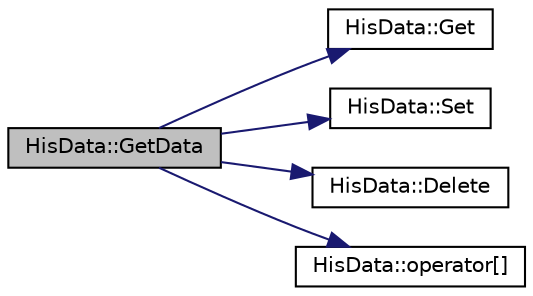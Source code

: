 digraph "HisData::GetData"
{
  edge [fontname="Helvetica",fontsize="10",labelfontname="Helvetica",labelfontsize="10"];
  node [fontname="Helvetica",fontsize="10",shape=record];
  rankdir="LR";
  Node1 [label="HisData::GetData",height=0.2,width=0.4,color="black", fillcolor="grey75", style="filled", fontcolor="black"];
  Node1 -> Node2 [color="midnightblue",fontsize="10",style="solid",fontname="Helvetica"];
  Node2 [label="HisData::Get",height=0.2,width=0.4,color="black", fillcolor="white", style="filled",URL="$d7/d2e/class_his_data.html#a69d1c50363a5f9c44ef8538530599f40",tooltip="Return an element of the array. "];
  Node1 -> Node3 [color="midnightblue",fontsize="10",style="solid",fontname="Helvetica"];
  Node3 [label="HisData::Set",height=0.2,width=0.4,color="black", fillcolor="white", style="filled",URL="$d7/d2e/class_his_data.html#a939752c8da98b0953ab3d5bc578d391b",tooltip="Set an element of the array at a given index. "];
  Node1 -> Node4 [color="midnightblue",fontsize="10",style="solid",fontname="Helvetica"];
  Node4 [label="HisData::Delete",height=0.2,width=0.4,color="black", fillcolor="white", style="filled",URL="$d7/d2e/class_his_data.html#a3b5241488d9daf839ec2435f89148b8b",tooltip="Delete the data arrays and reset all variables. "];
  Node1 -> Node5 [color="midnightblue",fontsize="10",style="solid",fontname="Helvetica"];
  Node5 [label="HisData::operator[]",height=0.2,width=0.4,color="black", fillcolor="white", style="filled",URL="$d7/d2e/class_his_data.html#aa0651d4a9a02a13b6e1df22bb6a7b6cd",tooltip="Array subscript overload. No array range checking! "];
}
